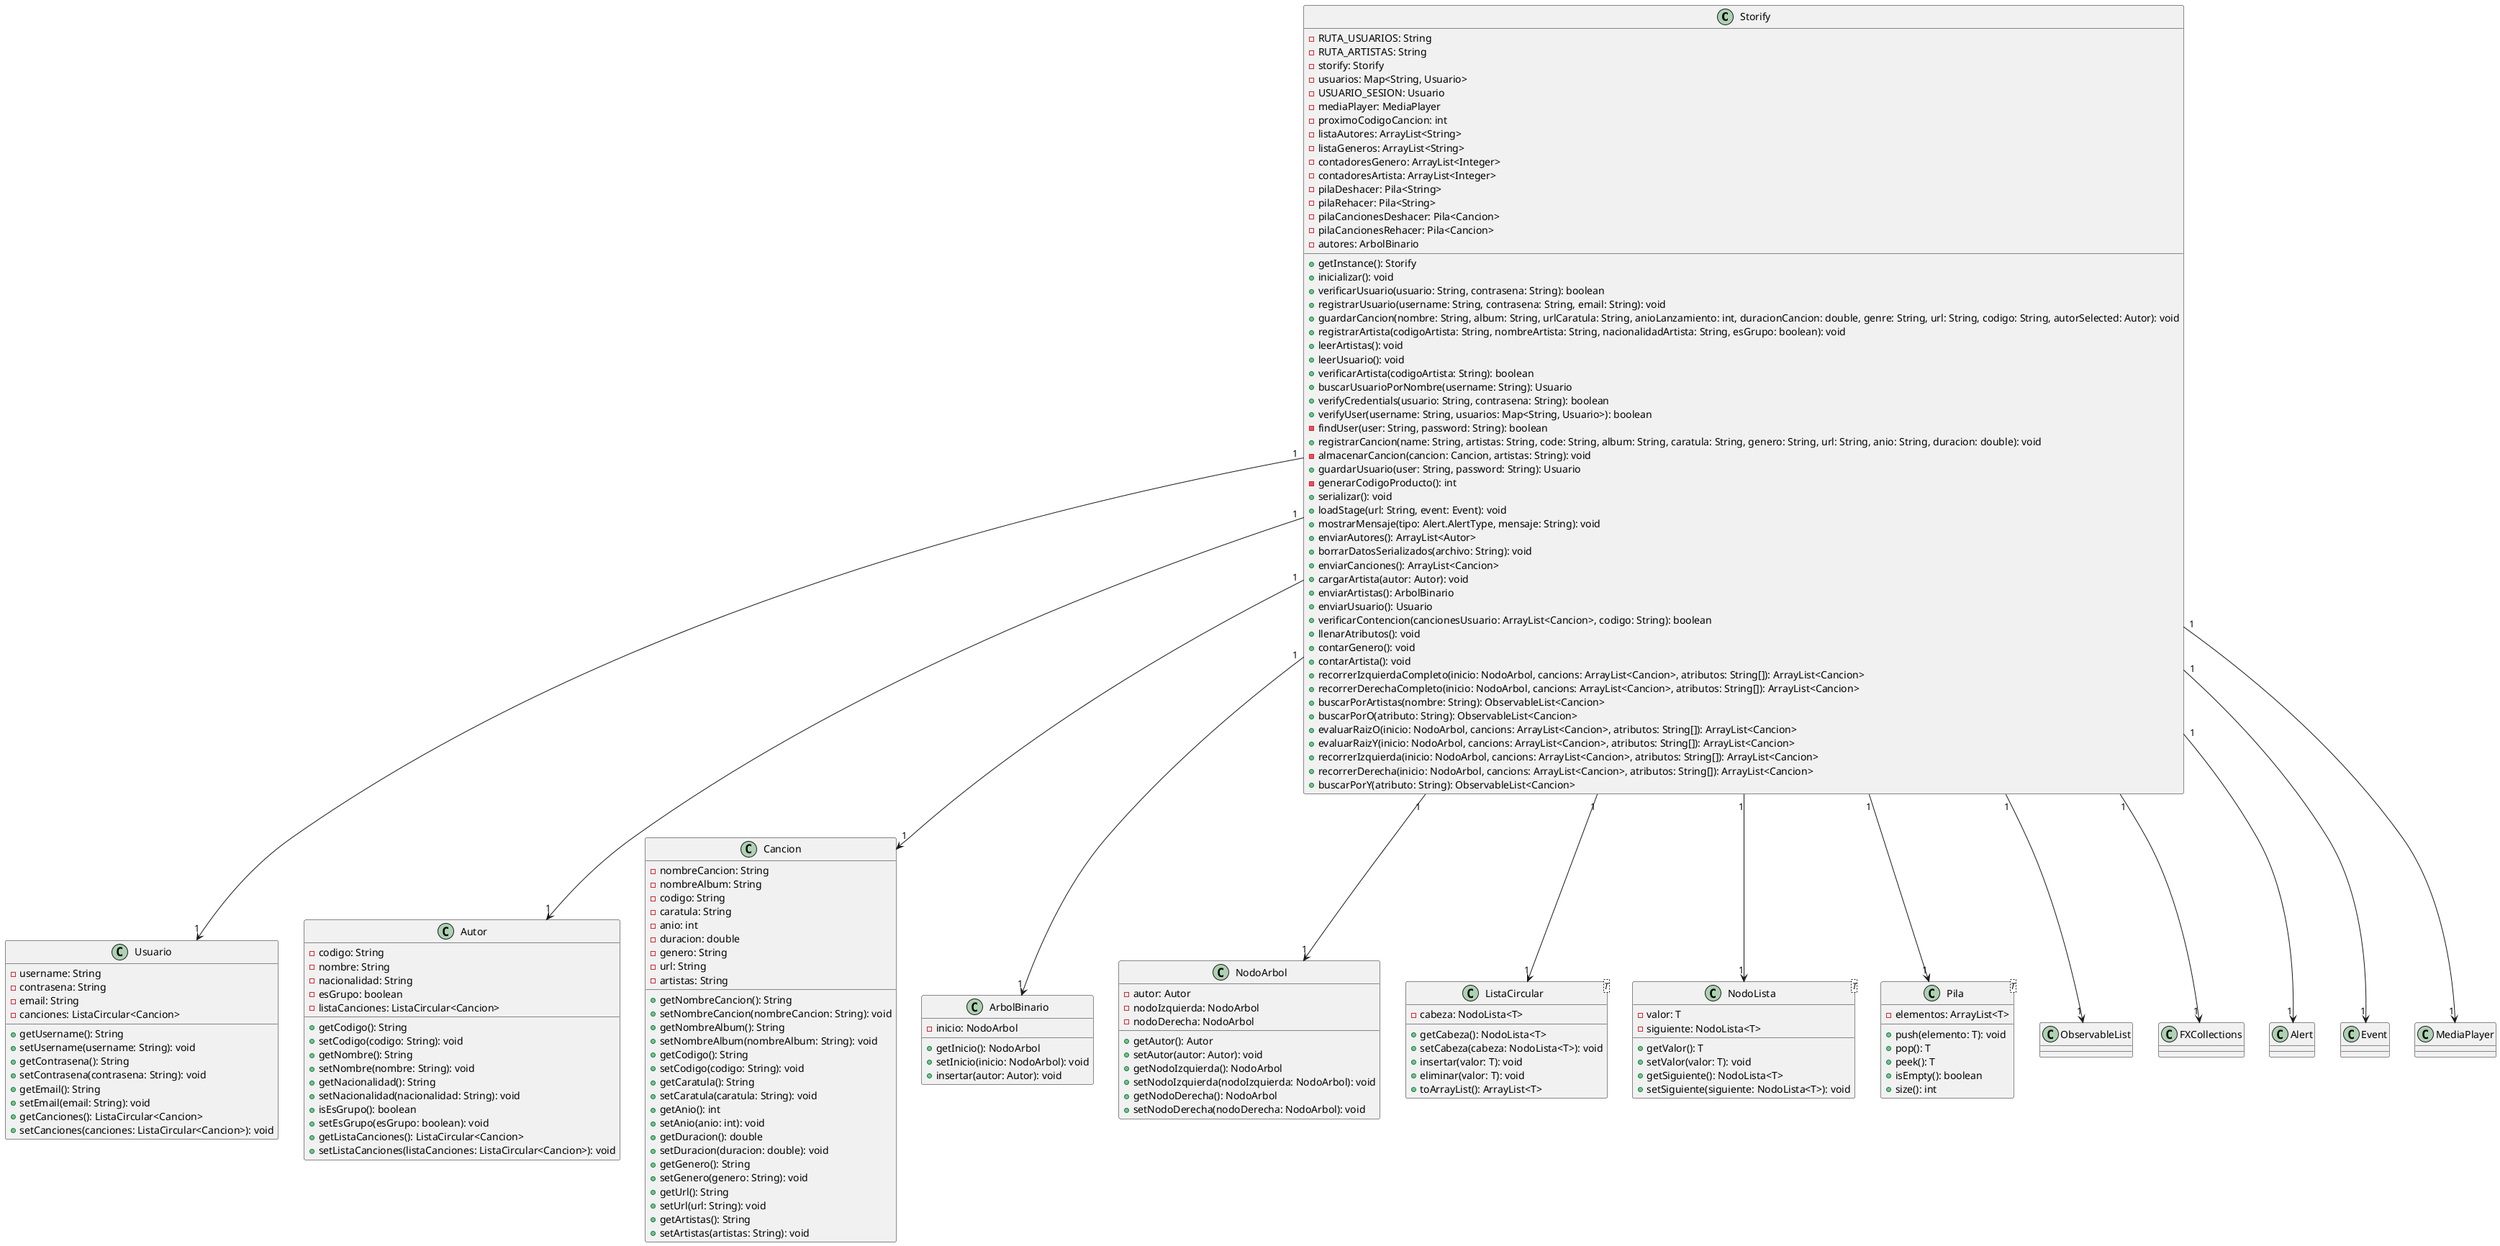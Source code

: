 @startuml

class Storify {
    - RUTA_USUARIOS: String
    - RUTA_ARTISTAS: String
    - storify: Storify
    - usuarios: Map<String, Usuario>
    - USUARIO_SESION: Usuario
    - mediaPlayer: MediaPlayer
    - proximoCodigoCancion: int
    - listaAutores: ArrayList<String>
    - listaGeneros: ArrayList<String>
    - contadoresGenero: ArrayList<Integer>
    - contadoresArtista: ArrayList<Integer>
    - pilaDeshacer: Pila<String>
    - pilaRehacer: Pila<String>
    - pilaCancionesDeshacer: Pila<Cancion>
    - pilaCancionesRehacer: Pila<Cancion>
    - autores: ArbolBinario
    + getInstance(): Storify
    + inicializar(): void
    + verificarUsuario(usuario: String, contrasena: String): boolean
    + registrarUsuario(username: String, contrasena: String, email: String): void
    + guardarCancion(nombre: String, album: String, urlCaratula: String, anioLanzamiento: int, duracionCancion: double, genre: String, url: String, codigo: String, autorSelected: Autor): void
    + registrarArtista(codigoArtista: String, nombreArtista: String, nacionalidadArtista: String, esGrupo: boolean): void
    + leerArtistas(): void
    + leerUsuario(): void
    + verificarArtista(codigoArtista: String): boolean
    + buscarUsuarioPorNombre(username: String): Usuario
    + verifyCredentials(usuario: String, contrasena: String): boolean
    + verifyUser(username: String, usuarios: Map<String, Usuario>): boolean
    - findUser(user: String, password: String): boolean
    + registrarCancion(name: String, artistas: String, code: String, album: String, caratula: String, genero: String, url: String, anio: String, duracion: double): void
    - almacenarCancion(cancion: Cancion, artistas: String): void
    + guardarUsuario(user: String, password: String): Usuario
    - generarCodigoProducto(): int
    + serializar(): void
    + loadStage(url: String, event: Event): void
    + mostrarMensaje(tipo: Alert.AlertType, mensaje: String): void
    + enviarAutores(): ArrayList<Autor>
    + borrarDatosSerializados(archivo: String): void
    + enviarCanciones(): ArrayList<Cancion>
    + cargarArtista(autor: Autor): void
    + enviarArtistas(): ArbolBinario
    + enviarUsuario(): Usuario
    + verificarContencion(cancionesUsuario: ArrayList<Cancion>, codigo: String): boolean
    + llenarAtributos(): void
    + contarGenero(): void
    + contarArtista(): void
    + recorrerIzquierdaCompleto(inicio: NodoArbol, cancions: ArrayList<Cancion>, atributos: String[]): ArrayList<Cancion>
    + recorrerDerechaCompleto(inicio: NodoArbol, cancions: ArrayList<Cancion>, atributos: String[]): ArrayList<Cancion>
    + buscarPorArtistas(nombre: String): ObservableList<Cancion>
    + buscarPorO(atributo: String): ObservableList<Cancion>
    + evaluarRaizO(inicio: NodoArbol, cancions: ArrayList<Cancion>, atributos: String[]): ArrayList<Cancion>
    + evaluarRaizY(inicio: NodoArbol, cancions: ArrayList<Cancion>, atributos: String[]): ArrayList<Cancion>
    + recorrerIzquierda(inicio: NodoArbol, cancions: ArrayList<Cancion>, atributos: String[]): ArrayList<Cancion>
    + recorrerDerecha(inicio: NodoArbol, cancions: ArrayList<Cancion>, atributos: String[]): ArrayList<Cancion>
    + buscarPorY(atributo: String): ObservableList<Cancion>
}

class Usuario {
    - username: String
    - contrasena: String
    - email: String
    - canciones: ListaCircular<Cancion>
    + getUsername(): String
    + setUsername(username: String): void
    + getContrasena(): String
    + setContrasena(contrasena: String): void
    + getEmail(): String
    + setEmail(email: String): void
    + getCanciones(): ListaCircular<Cancion>
    + setCanciones(canciones: ListaCircular<Cancion>): void
}

class Autor {
    - codigo: String
    - nombre: String
    - nacionalidad: String
    - esGrupo: boolean
    - listaCanciones: ListaCircular<Cancion>
    + getCodigo(): String
    + setCodigo(codigo: String): void
    + getNombre(): String
    + setNombre(nombre: String): void
    + getNacionalidad(): String
    + setNacionalidad(nacionalidad: String): void
    + isEsGrupo(): boolean
    + setEsGrupo(esGrupo: boolean): void
    + getListaCanciones(): ListaCircular<Cancion>
    + setListaCanciones(listaCanciones: ListaCircular<Cancion>): void
}

class Cancion {
    - nombreCancion: String
    - nombreAlbum: String
    - codigo: String
    - caratula: String
    - anio: int
    - duracion: double
    - genero: String
    - url: String
    - artistas: String
    + getNombreCancion(): String
    + setNombreCancion(nombreCancion: String): void
    + getNombreAlbum(): String
    + setNombreAlbum(nombreAlbum: String): void
    + getCodigo(): String
    + setCodigo(codigo: String): void
    + getCaratula(): String
    + setCaratula(caratula: String): void
    + getAnio(): int
    + setAnio(anio: int): void
    + getDuracion(): double
    + setDuracion(duracion: double): void
    + getGenero(): String
    + setGenero(genero: String): void
    + getUrl(): String
    + setUrl(url: String): void
    + getArtistas(): String
    + setArtistas(artistas: String): void
}

class ArbolBinario {
    - inicio: NodoArbol
    + getInicio(): NodoArbol
    + setInicio(inicio: NodoArbol): void
    + insertar(autor: Autor): void
}

class NodoArbol {
    - autor: Autor
    - nodoIzquierda: NodoArbol
    - nodoDerecha: NodoArbol
    + getAutor(): Autor
    + setAutor(autor: Autor): void
    + getNodoIzquierda(): NodoArbol
    + setNodoIzquierda(nodoIzquierda: NodoArbol): void
    + getNodoDerecha(): NodoArbol
    + setNodoDerecha(nodoDerecha: NodoArbol): void
}

class ListaCircular<T> {
    - cabeza: NodoLista<T>
    + getCabeza(): NodoLista<T>
    + setCabeza(cabeza: NodoLista<T>): void
    + insertar(valor: T): void
    + eliminar(valor: T): void
    + toArrayList(): ArrayList<T>
}

class NodoLista<T> {
    - valor: T
    - siguiente: NodoLista<T>
    + getValor(): T
    + setValor(valor: T): void
    + getSiguiente(): NodoLista<T>
    + setSiguiente(siguiente: NodoLista<T>): void
}

class Pila<T> {
    - elementos: ArrayList<T>
    + push(elemento: T): void
    + pop(): T
    + peek(): T
    + isEmpty(): boolean
    + size(): int
}

Storify "1" --> "1" Usuario
Storify "1" --> "1" Autor
Storify "1" --> "1" Cancion
Storify "1" --> "1" ArbolBinario
Storify "1" --> "1" NodoArbol
Storify "1" --> "1" ListaCircular
Storify "1" --> "1" NodoLista
Storify "1" --> "1" Pila
Storify "1" --> "1" ObservableList
Storify "1" --> "1" FXCollections
Storify "1" --> "1" Alert
Storify "1" --> "1" Event
Storify "1" --> "1" MediaPlayer

@enduml
